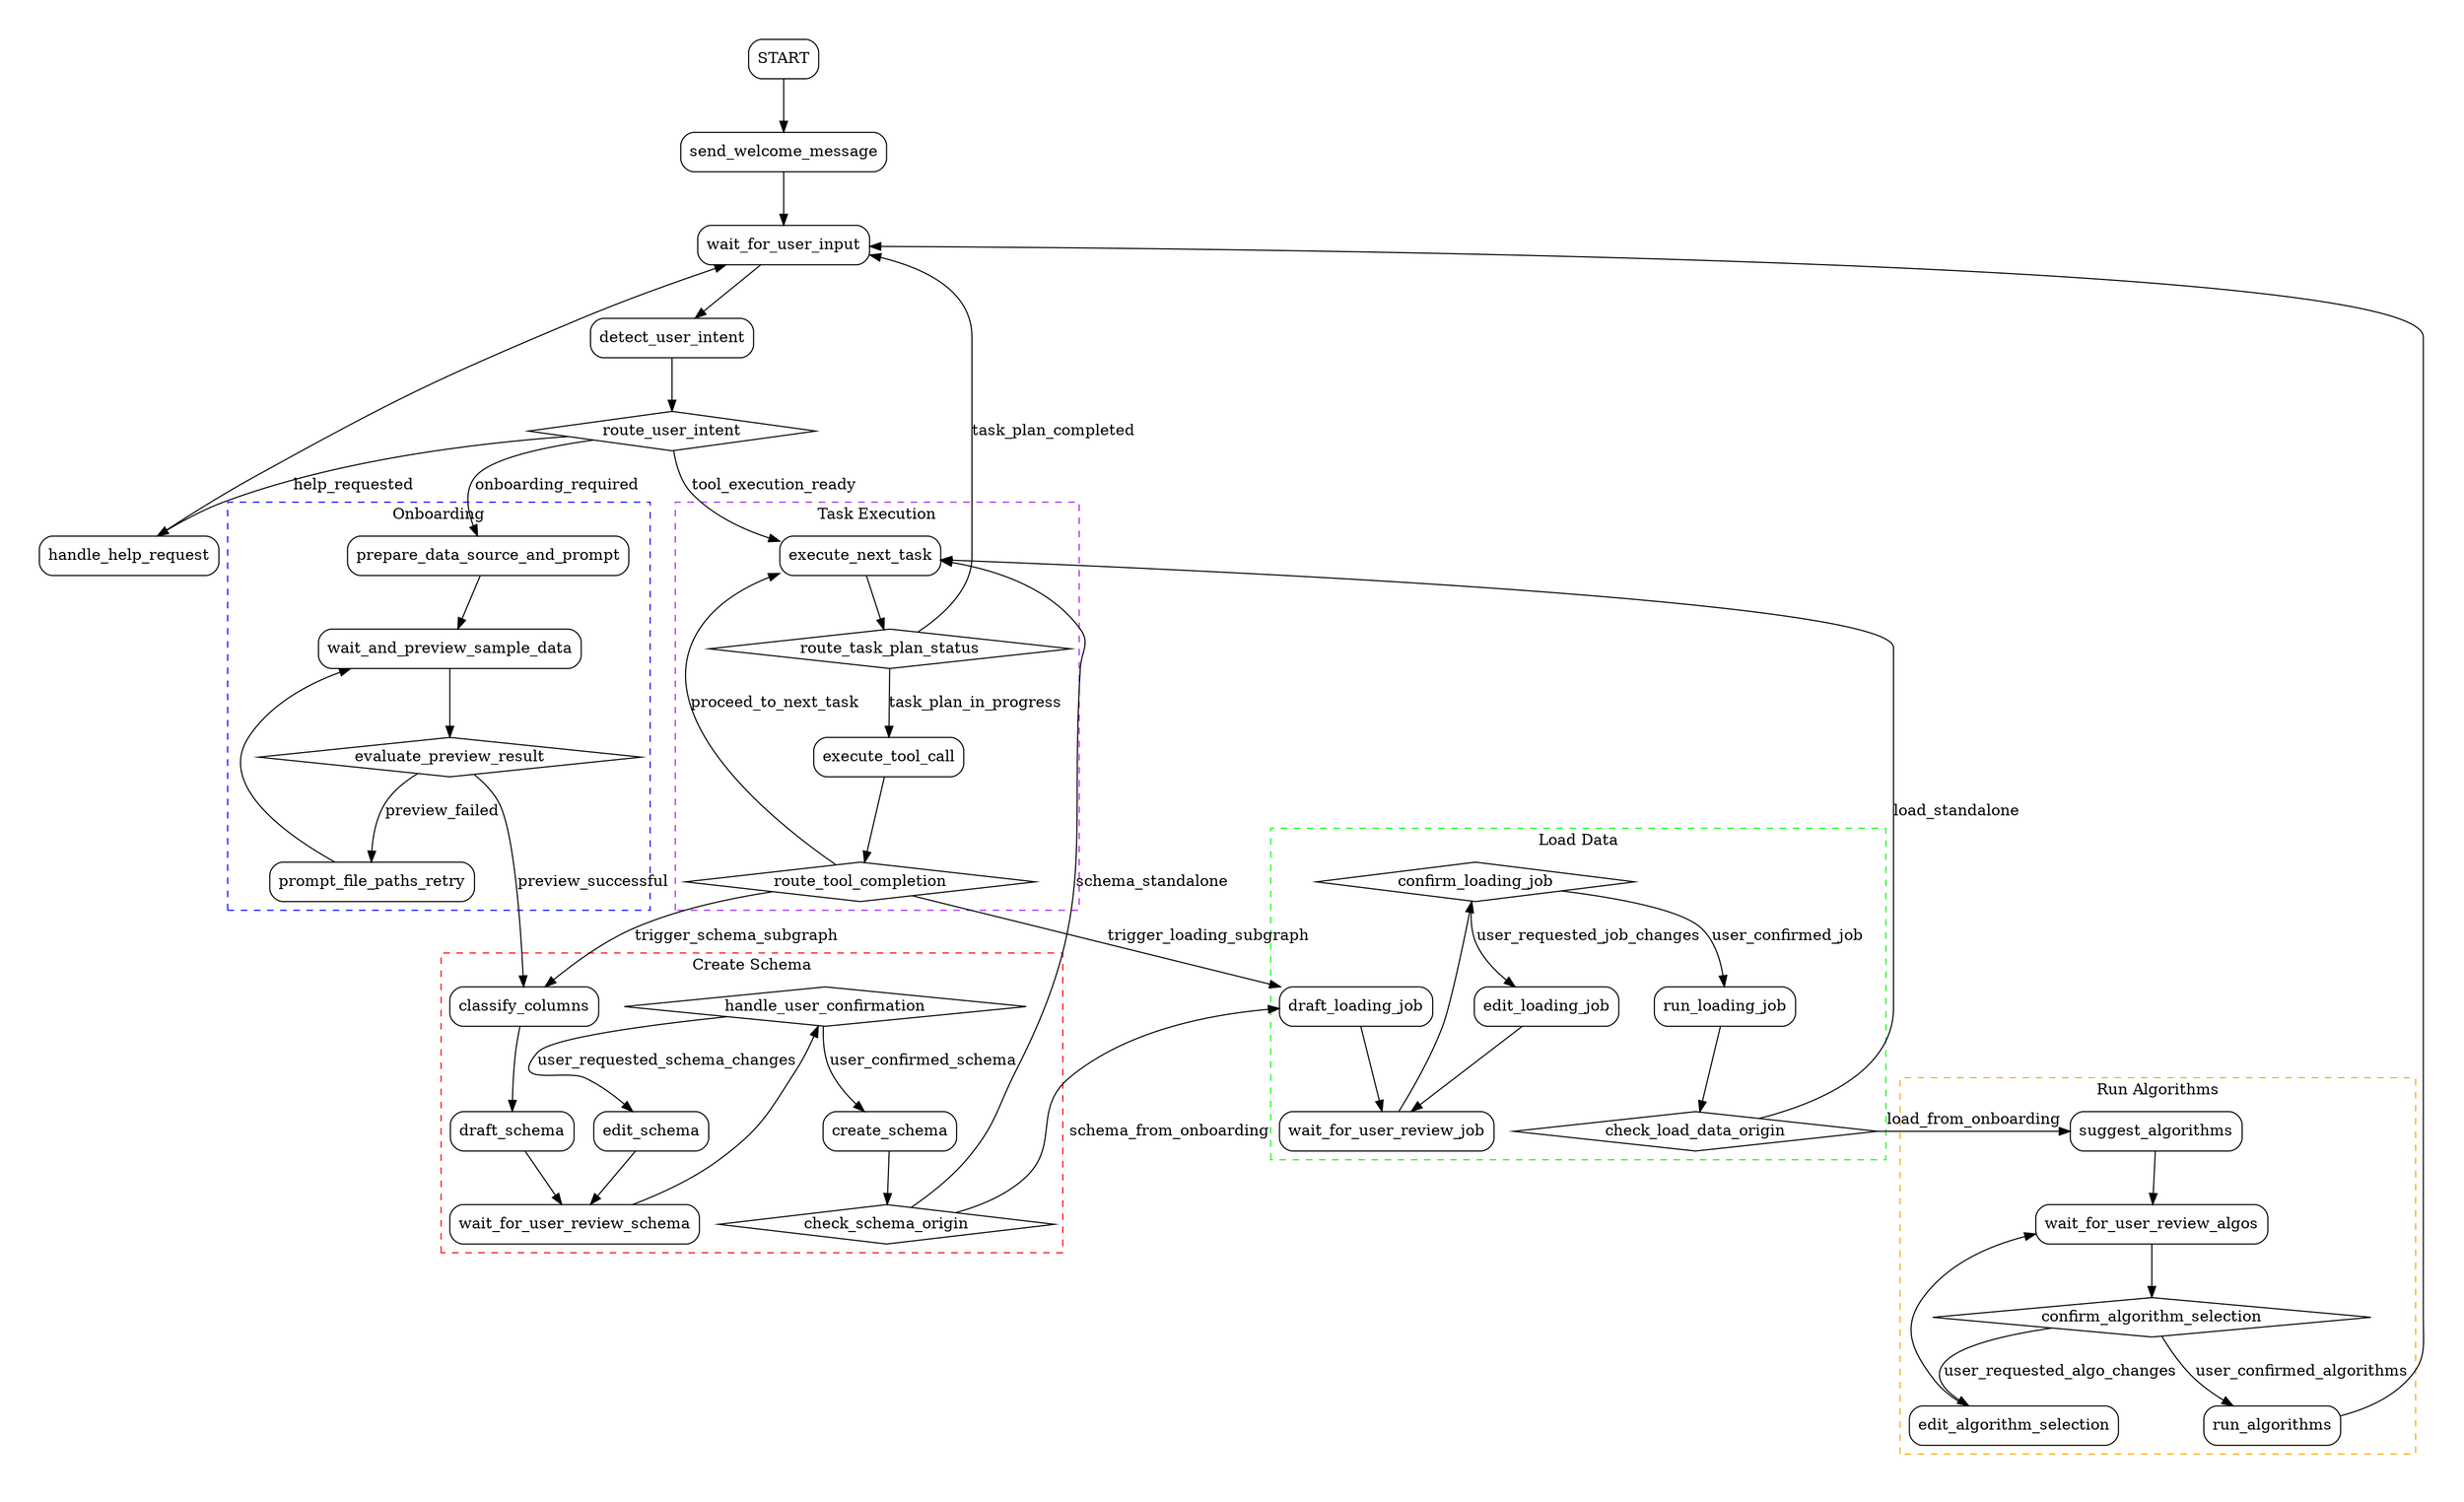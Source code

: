 digraph ChatFlow {
    rankdir=TB;
    ranksep=0.65;
    pad=0.5;

    node [shape=box, style=rounded];
    START;
    send_welcome_message;
    detect_user_intent;
    wait_for_user_input;
    handle_help_request;

    node [shape=diamond, style=""];
    route_user_intent;
    check_schema_origin;
    check_load_data_origin;

    // ---------------------------
    // Task Execution Subgraph
    // ---------------------------
    subgraph cluster_task_execution {
        label = "Task Execution";
        style = dashed;
        color = purple;
        rank = same;

        node [shape=box, style=rounded];
        execute_next_task;
        execute_tool_call;

        node [shape=diamond, style=""];
        route_task_plan_status;
        route_tool_completion;
    }

    // ---------------------------
    // Create Schema Subgraph
    // ---------------------------
    subgraph cluster_create_schema {
        label = "Create Schema";
        style = dashed;
        color = red;
        rank = same;

        node [shape=box, style=rounded];
        classify_columns;
        draft_schema;
        wait_for_user_review_schema;
        edit_schema;
        create_schema;

        node [shape=diamond, style=""];
        handle_user_confirmation;

        classify_columns -> draft_schema;
        draft_schema -> wait_for_user_review_schema;
        wait_for_user_review_schema -> handle_user_confirmation;
        handle_user_confirmation -> edit_schema [label="user_requested_schema_changes"];
        handle_user_confirmation -> create_schema [label="user_confirmed_schema"];
        edit_schema -> wait_for_user_review_schema;
        create_schema -> check_schema_origin;
    }

    // ---------------------------
    // Load Data Subgraph
    // ---------------------------
    subgraph cluster_load_data {
        label = "Load Data";
        style = dashed;
        color = green;
        rank = same;

        node [shape=box, style=rounded];
        draft_loading_job;
        wait_for_user_review_job;
        edit_loading_job;
        run_loading_job;

        node [shape=diamond, style=""];
        confirm_loading_job;

        draft_loading_job -> wait_for_user_review_job;
        wait_for_user_review_job -> confirm_loading_job;
        confirm_loading_job -> edit_loading_job [label="user_requested_job_changes"];
        confirm_loading_job -> run_loading_job [label="user_confirmed_job"];
        edit_loading_job -> wait_for_user_review_job;
        run_loading_job -> check_load_data_origin;
    }

    // ---------------------------
    // Run Algorithms Subgraph
    // ---------------------------
    subgraph cluster_run_algorithms {
        label = "Run Algorithms";
        style = dashed;
        color = orange;
        rank = same;

        node [shape=box, style=rounded];
        suggest_algorithms;
        wait_for_user_review_algos;
        edit_algorithm_selection;
        run_algorithms;

        node [shape=diamond, style=""];
        confirm_algorithm_selection;

        suggest_algorithms -> wait_for_user_review_algos;
        wait_for_user_review_algos -> confirm_algorithm_selection;
        confirm_algorithm_selection -> run_algorithms [label="user_confirmed_algorithms"];
        confirm_algorithm_selection -> edit_algorithm_selection [label="user_requested_algo_changes"];
        edit_algorithm_selection -> wait_for_user_review_algos;
    }

    // ---------------------------
    // Onboarding Subgraph
    // ---------------------------
    subgraph cluster_onboarding {
        label = "Onboarding";
        style = dashed;
        color = blue;
        rank = same;

        node [shape=box, style=rounded];

        prepare_data_source_and_prompt;
        prompt_file_paths_retry [label="prompt_file_paths_retry"];
        wait_and_preview_sample_data;

        draft_schema;
        edit_schema;
        create_schema;
        handle_user_confirmation;

        node [shape=diamond, style=""];
        evaluate_preview_result;

        prepare_data_source_and_prompt -> wait_and_preview_sample_data;
        prompt_file_paths_retry -> wait_and_preview_sample_data;
        wait_and_preview_sample_data -> evaluate_preview_result;
        evaluate_preview_result -> prompt_file_paths_retry [label="preview_failed"];
        evaluate_preview_result -> classify_columns [label="preview_successful"];
    }

    // ---------------------------
    // Routing Logic & Flow Control
    // ---------------------------
    check_schema_origin -> draft_loading_job [label="schema_from_onboarding"];
    check_schema_origin -> execute_next_task [label="schema_standalone"];

    check_load_data_origin -> suggest_algorithms [label="load_from_onboarding"];
    check_load_data_origin -> execute_next_task [label="load_standalone"];

    run_algorithms -> wait_for_user_input;

    execute_next_task -> route_task_plan_status;
    route_task_plan_status -> execute_tool_call [label="task_plan_in_progress"];
    route_task_plan_status -> wait_for_user_input [label="task_plan_completed"];

    execute_tool_call -> route_tool_completion;

    route_tool_completion -> classify_columns [label="trigger_schema_subgraph"];
    route_tool_completion -> draft_loading_job [label="trigger_loading_subgraph"];
    route_tool_completion -> execute_next_task [label="proceed_to_next_task"];

    // ---------------------------
    // Main Workflow
    // ---------------------------
    START -> send_welcome_message;
    send_welcome_message -> wait_for_user_input;
    wait_for_user_input -> detect_user_intent;
    detect_user_intent -> route_user_intent;

    route_user_intent -> handle_help_request [label="help_requested"];
    route_user_intent -> prepare_data_source_and_prompt [label="onboarding_required"];
    route_user_intent -> execute_next_task [label="tool_execution_ready"];

    handle_help_request -> wait_for_user_input;

    // Layout assistance with invisible edges
    wait_for_user_input -> route_user_intent [style=invis];
    route_user_intent -> execute_next_task [style=invis];
    route_user_intent -> prepare_data_source_and_prompt [style=invis];
    prompt_file_paths_retry -> classify_columns [style=invis];
    prepare_data_source_and_prompt -> route_tool_completion [style=invis];
    route_tool_completion -> handle_user_confirmation [style=invis];
    route_tool_completion -> draft_loading_job [style=invis];
    run_loading_job -> suggest_algorithms [style=invis];
}
